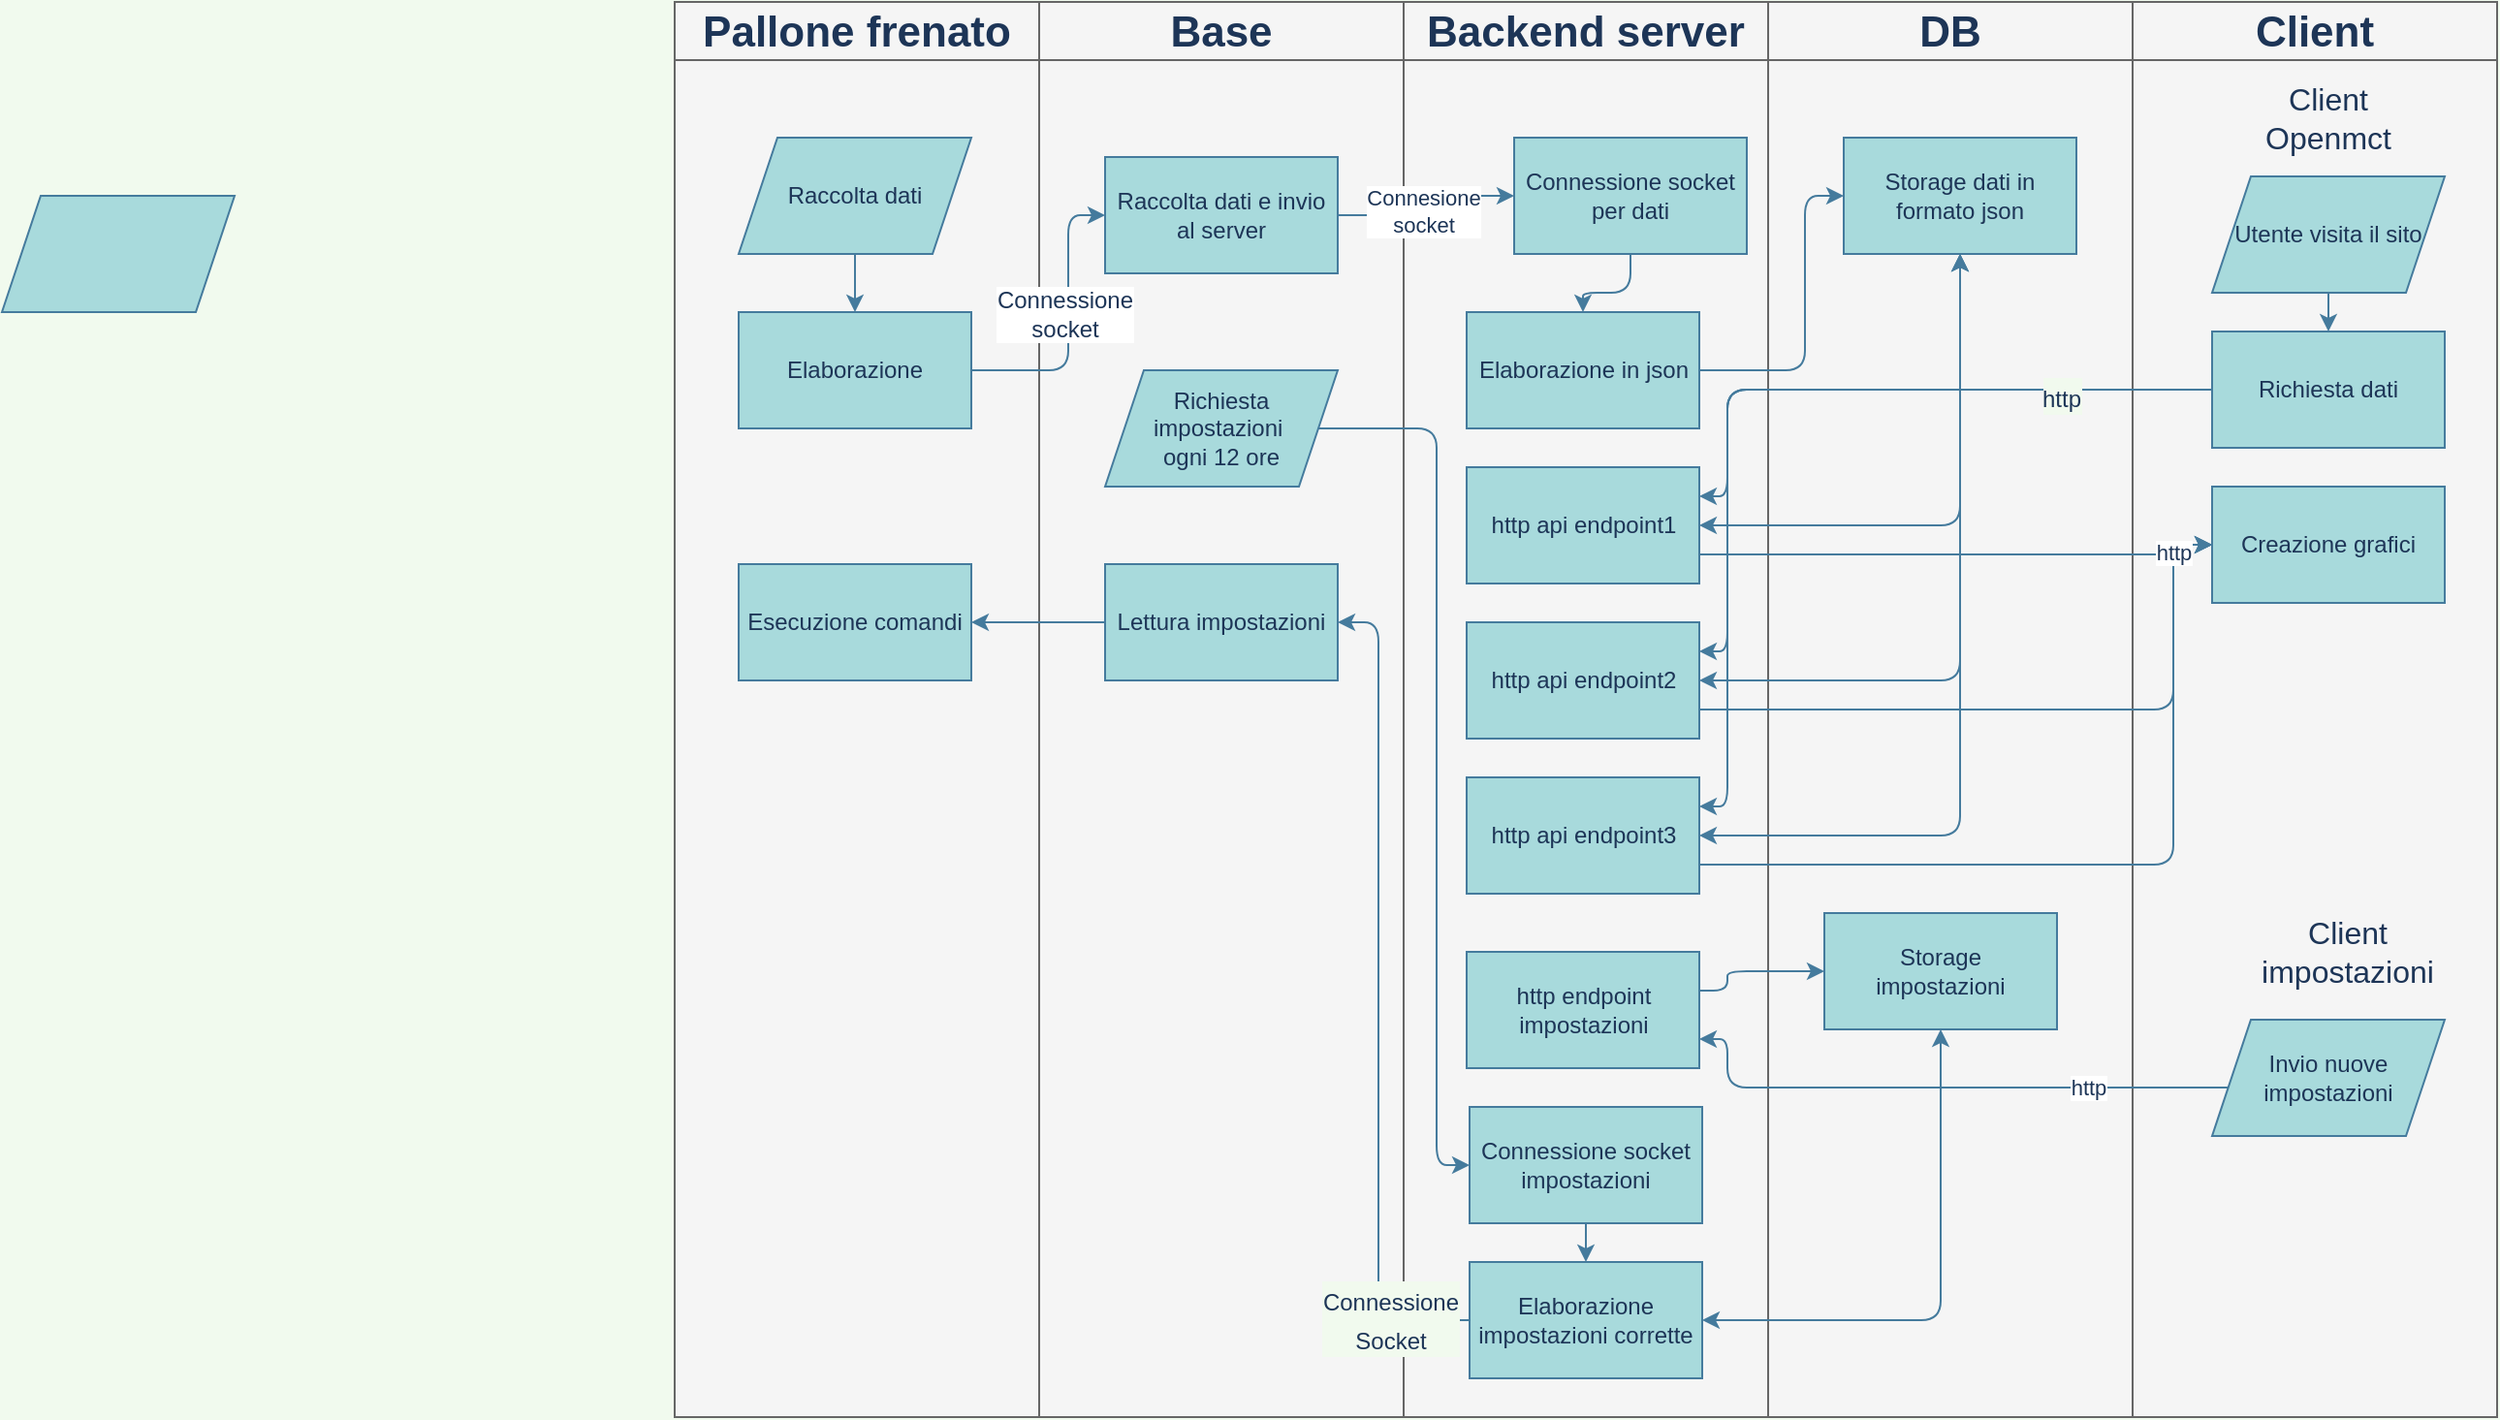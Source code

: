 <mxfile version="14.4.8" type="github"><diagram id="PwyaBWzQ6-fxvwa9Ljz5" name="Page-1"><mxGraphModel dx="1854" dy="549" grid="1" gridSize="10" guides="1" tooltips="1" connect="1" arrows="1" fold="1" page="1" pageScale="1" pageWidth="827" pageHeight="1169" background="#F1FAEE" math="0" shadow="0"><root><mxCell id="0"/><mxCell id="1" parent="0"/><mxCell id="lO-5r40bLBqvEmJkPMS4-18" value="" style="shape=table;html=1;whiteSpace=wrap;startSize=0;container=1;collapsible=0;childLayout=tableLayout;fillColor=#f5f5f5;strokeColor=#666666;fontColor=#333333;" vertex="1" parent="1"><mxGeometry x="-113" y="30" width="940" height="730" as="geometry"/></mxCell><mxCell id="lO-5r40bLBqvEmJkPMS4-19" value="" style="shape=partialRectangle;html=1;whiteSpace=wrap;collapsible=0;dropTarget=0;pointerEvents=0;fillColor=none;top=0;left=0;bottom=0;right=0;points=[[0,0.5],[1,0.5]];portConstraint=eastwest;strokeColor=#457B9D;fontColor=#1D3557;" vertex="1" parent="lO-5r40bLBqvEmJkPMS4-18"><mxGeometry width="940" height="30" as="geometry"/></mxCell><mxCell id="lO-5r40bLBqvEmJkPMS4-20" value="&lt;font style=&quot;font-size: 22px&quot;&gt;&lt;b&gt;Pallone frenato&lt;/b&gt;&lt;/font&gt;" style="shape=partialRectangle;html=1;whiteSpace=wrap;connectable=0;overflow=hidden;fillColor=none;top=0;left=0;bottom=0;right=0;strokeColor=#457B9D;fontColor=#1D3557;" vertex="1" parent="lO-5r40bLBqvEmJkPMS4-19"><mxGeometry width="188" height="30" as="geometry"/></mxCell><mxCell id="lO-5r40bLBqvEmJkPMS4-21" value="&lt;b&gt;&lt;font style=&quot;font-size: 22px&quot;&gt;Base&lt;/font&gt;&lt;/b&gt;" style="shape=partialRectangle;html=1;whiteSpace=wrap;connectable=0;overflow=hidden;fillColor=none;top=0;left=0;bottom=0;right=0;strokeColor=#457B9D;fontColor=#1D3557;" vertex="1" parent="lO-5r40bLBqvEmJkPMS4-19"><mxGeometry x="188" width="188" height="30" as="geometry"/></mxCell><mxCell id="lO-5r40bLBqvEmJkPMS4-22" value="&lt;font style=&quot;font-size: 22px&quot;&gt;&lt;b&gt;Backend server&lt;/b&gt;&lt;/font&gt;" style="shape=partialRectangle;html=1;whiteSpace=wrap;connectable=0;overflow=hidden;fillColor=none;top=0;left=0;bottom=0;right=0;strokeColor=#457B9D;fontColor=#1D3557;" vertex="1" parent="lO-5r40bLBqvEmJkPMS4-19"><mxGeometry x="376" width="188" height="30" as="geometry"/></mxCell><mxCell id="lO-5r40bLBqvEmJkPMS4-23" value="&lt;font style=&quot;font-size: 22px&quot;&gt;&lt;b&gt;DB&lt;/b&gt;&lt;/font&gt;" style="shape=partialRectangle;html=1;whiteSpace=wrap;connectable=0;overflow=hidden;fillColor=none;top=0;left=0;bottom=0;right=0;strokeColor=#457B9D;fontColor=#1D3557;" vertex="1" parent="lO-5r40bLBqvEmJkPMS4-19"><mxGeometry x="564" width="188" height="30" as="geometry"/></mxCell><mxCell id="lO-5r40bLBqvEmJkPMS4-24" value="&lt;font style=&quot;font-size: 22px&quot;&gt;&lt;b&gt;Client&lt;/b&gt;&lt;/font&gt;" style="shape=partialRectangle;html=1;whiteSpace=wrap;connectable=0;overflow=hidden;fillColor=none;top=0;left=0;bottom=0;right=0;strokeColor=#457B9D;fontColor=#1D3557;" vertex="1" parent="lO-5r40bLBqvEmJkPMS4-19"><mxGeometry x="752" width="188" height="30" as="geometry"/></mxCell><mxCell id="lO-5r40bLBqvEmJkPMS4-25" value="" style="shape=partialRectangle;html=1;whiteSpace=wrap;collapsible=0;dropTarget=0;pointerEvents=0;fillColor=none;top=0;left=0;bottom=0;right=0;points=[[0,0.5],[1,0.5]];portConstraint=eastwest;strokeColor=#457B9D;fontColor=#1D3557;" vertex="1" parent="lO-5r40bLBqvEmJkPMS4-18"><mxGeometry y="30" width="940" height="700" as="geometry"/></mxCell><mxCell id="lO-5r40bLBqvEmJkPMS4-26" value="" style="shape=partialRectangle;html=1;whiteSpace=wrap;connectable=0;overflow=hidden;fillColor=none;top=0;left=0;bottom=0;right=0;strokeColor=#457B9D;fontColor=#1D3557;" vertex="1" parent="lO-5r40bLBqvEmJkPMS4-25"><mxGeometry width="188" height="700" as="geometry"/></mxCell><mxCell id="lO-5r40bLBqvEmJkPMS4-27" value="" style="shape=partialRectangle;html=1;whiteSpace=wrap;connectable=0;overflow=hidden;fillColor=none;top=0;left=0;bottom=0;right=0;strokeColor=#457B9D;fontColor=#1D3557;" vertex="1" parent="lO-5r40bLBqvEmJkPMS4-25"><mxGeometry x="188" width="188" height="700" as="geometry"/></mxCell><mxCell id="lO-5r40bLBqvEmJkPMS4-28" value="" style="shape=partialRectangle;html=1;whiteSpace=wrap;connectable=0;overflow=hidden;fillColor=none;top=0;left=0;bottom=0;right=0;strokeColor=#457B9D;fontColor=#1D3557;" vertex="1" parent="lO-5r40bLBqvEmJkPMS4-25"><mxGeometry x="376" width="188" height="700" as="geometry"/></mxCell><mxCell id="lO-5r40bLBqvEmJkPMS4-29" value="" style="shape=partialRectangle;html=1;whiteSpace=wrap;connectable=0;overflow=hidden;fillColor=none;top=0;left=0;bottom=0;right=0;strokeColor=#457B9D;fontColor=#1D3557;" vertex="1" parent="lO-5r40bLBqvEmJkPMS4-25"><mxGeometry x="564" width="188" height="700" as="geometry"/></mxCell><mxCell id="lO-5r40bLBqvEmJkPMS4-30" value="" style="shape=partialRectangle;html=1;whiteSpace=wrap;connectable=0;overflow=hidden;fillColor=none;top=0;left=0;bottom=0;right=0;strokeColor=#457B9D;fontColor=#1D3557;" vertex="1" parent="lO-5r40bLBqvEmJkPMS4-25"><mxGeometry x="752" width="188" height="700" as="geometry"/></mxCell><mxCell id="lO-5r40bLBqvEmJkPMS4-31" value="" style="shape=parallelogram;perimeter=parallelogramPerimeter;whiteSpace=wrap;html=1;fixedSize=1;fillColor=#A8DADC;strokeColor=#457B9D;fontColor=#1D3557;" vertex="1" parent="1"><mxGeometry x="-460" y="130" width="120" height="60" as="geometry"/></mxCell><mxCell id="lO-5r40bLBqvEmJkPMS4-94" style="edgeStyle=orthogonalEdgeStyle;rounded=0;orthogonalLoop=1;jettySize=auto;html=1;entryX=0.5;entryY=0;entryDx=0;entryDy=0;strokeColor=#457B9D;fontColor=#1D3557;labelBackgroundColor=#F1FAEE;" edge="1" parent="1" source="lO-5r40bLBqvEmJkPMS4-32" target="lO-5r40bLBqvEmJkPMS4-37"><mxGeometry relative="1" as="geometry"/></mxCell><mxCell id="lO-5r40bLBqvEmJkPMS4-32" value="Raccolta dati" style="shape=parallelogram;perimeter=parallelogramPerimeter;whiteSpace=wrap;html=1;fixedSize=1;fillColor=#A8DADC;strokeColor=#457B9D;fontColor=#1D3557;" vertex="1" parent="1"><mxGeometry x="-80" y="100" width="120" height="60" as="geometry"/></mxCell><mxCell id="lO-5r40bLBqvEmJkPMS4-149" style="edgeStyle=orthogonalEdgeStyle;curved=0;rounded=1;sketch=0;orthogonalLoop=1;jettySize=auto;html=1;entryX=0;entryY=0.5;entryDx=0;entryDy=0;strokeColor=#457B9D;fillColor=#A8DADC;fontColor=#1D3557;" edge="1" parent="1" source="lO-5r40bLBqvEmJkPMS4-37" target="lO-5r40bLBqvEmJkPMS4-86"><mxGeometry relative="1" as="geometry"><Array as="points"><mxPoint x="90" y="220"/><mxPoint x="90" y="140"/></Array></mxGeometry></mxCell><mxCell id="lO-5r40bLBqvEmJkPMS4-151" value="&lt;font style=&quot;font-size: 12px&quot;&gt;Connessione&lt;br&gt;socket&lt;br&gt;&lt;/font&gt;" style="edgeLabel;html=1;align=center;verticalAlign=middle;resizable=0;points=[];fontColor=#1D3557;" vertex="1" connectable="0" parent="lO-5r40bLBqvEmJkPMS4-149"><mxGeometry x="0.066" y="2" relative="1" as="geometry"><mxPoint as="offset"/></mxGeometry></mxCell><mxCell id="lO-5r40bLBqvEmJkPMS4-37" value="Elaborazione" style="rounded=0;whiteSpace=wrap;html=1;fillColor=#A8DADC;strokeColor=#457B9D;fontColor=#1D3557;" vertex="1" parent="1"><mxGeometry x="-80" y="190" width="120" height="60" as="geometry"/></mxCell><mxCell id="lO-5r40bLBqvEmJkPMS4-103" style="edgeStyle=orthogonalEdgeStyle;rounded=1;orthogonalLoop=1;jettySize=auto;html=1;entryX=0.5;entryY=0;entryDx=0;entryDy=0;strokeColor=#457B9D;fontColor=#1D3557;labelBackgroundColor=#F1FAEE;" edge="1" parent="1" source="lO-5r40bLBqvEmJkPMS4-45" target="lO-5r40bLBqvEmJkPMS4-88"><mxGeometry relative="1" as="geometry"/></mxCell><mxCell id="lO-5r40bLBqvEmJkPMS4-45" value="Connessione socket per dati" style="rounded=0;whiteSpace=wrap;html=1;fillColor=#A8DADC;strokeColor=#457B9D;fontColor=#1D3557;" vertex="1" parent="1"><mxGeometry x="320" y="100" width="120" height="60" as="geometry"/></mxCell><mxCell id="lO-5r40bLBqvEmJkPMS4-50" value="Storage dati in formato json" style="rounded=0;whiteSpace=wrap;html=1;fillColor=#A8DADC;strokeColor=#457B9D;fontColor=#1D3557;" vertex="1" parent="1"><mxGeometry x="490" y="100" width="120" height="60" as="geometry"/></mxCell><mxCell id="lO-5r40bLBqvEmJkPMS4-123" style="edgeStyle=orthogonalEdgeStyle;rounded=1;orthogonalLoop=1;jettySize=auto;html=1;exitX=1;exitY=0.75;exitDx=0;exitDy=0;strokeColor=#457B9D;fontColor=#1D3557;labelBackgroundColor=#F1FAEE;" edge="1" parent="1" source="lO-5r40bLBqvEmJkPMS4-56"><mxGeometry relative="1" as="geometry"><mxPoint x="680" y="310" as="targetPoint"/><Array as="points"><mxPoint x="660" y="315"/><mxPoint x="660" y="310"/></Array></mxGeometry></mxCell><mxCell id="lO-5r40bLBqvEmJkPMS4-56" value="http api endpoint1&lt;span style=&quot;color: rgba(0 , 0 , 0 , 0) ; font-family: monospace ; font-size: 0px&quot;&gt;%3CmxGraphModel%3E%3Croot%3E%3CmxCell%20id%3D%220%22%2F%3E%3CmxCell%20id%3D%221%22%20parent%3D%220%22%2F%3E%3CmxCell%20id%3D%222%22%20value%3D%22Lane%203%22%20style%3D%22swimlane%3Bhtml%3D1%3BstartSize%3D20%3B%22%20vertex%3D%221%22%20parent%3D%221%22%3E%3CmxGeometry%20x%3D%22470%22%20y%3D%2260%22%20width%3D%22120%22%20height%3D%22460%22%20as%3D%22geometry%22%2F%3E%3C%2FmxCell%3E%3C%2Froot%3E%3C%2FmxGraphModel%3E&lt;/span&gt;" style="rounded=0;whiteSpace=wrap;html=1;fillColor=#A8DADC;strokeColor=#457B9D;fontColor=#1D3557;" vertex="1" parent="1"><mxGeometry x="295.5" y="270" width="120" height="60" as="geometry"/></mxCell><mxCell id="lO-5r40bLBqvEmJkPMS4-121" style="edgeStyle=orthogonalEdgeStyle;rounded=1;orthogonalLoop=1;jettySize=auto;html=1;exitX=1;exitY=0.75;exitDx=0;exitDy=0;entryX=0;entryY=0.5;entryDx=0;entryDy=0;strokeColor=#457B9D;fontColor=#1D3557;labelBackgroundColor=#F1FAEE;" edge="1" parent="1" source="lO-5r40bLBqvEmJkPMS4-58" target="lO-5r40bLBqvEmJkPMS4-65"><mxGeometry relative="1" as="geometry"><Array as="points"><mxPoint x="660" y="475"/><mxPoint x="660" y="310"/></Array></mxGeometry></mxCell><mxCell id="lO-5r40bLBqvEmJkPMS4-58" value="http api endpoint3&lt;span style=&quot;color: rgba(0 , 0 , 0 , 0) ; font-family: monospace ; font-size: 0px&quot;&gt;%3CmxGraphModel%3E%3Croot%3E%3CmxCell%20id%3D%220%22%2F%3E%3CmxCell%20id%3D%221%22%20parent%3D%220%22%2F%3E%3CmxCell%20id%3D%222%22%20value%3D%22Lane%203%22%20style%3D%22swimlane%3Bhtml%3D1%3BstartSize%3D20%3B%22%20vertex%3D%221%22%20parent%3D%221%22%3E%3CmxGeometry%20x%3D%22470%22%20y%3D%2260%22%20width%3D%22120%22%20height%3D%22460%22%20as%3D%22geometry%22%2F%3E%3C%2FmxCell%3E%3C%2Froot%3E%3C%2FmxGraphModel%3E&lt;/span&gt;" style="rounded=0;whiteSpace=wrap;html=1;fillColor=#A8DADC;strokeColor=#457B9D;fontColor=#1D3557;" vertex="1" parent="1"><mxGeometry x="295.5" y="430" width="120" height="60" as="geometry"/></mxCell><mxCell id="lO-5r40bLBqvEmJkPMS4-120" style="edgeStyle=orthogonalEdgeStyle;rounded=1;orthogonalLoop=1;jettySize=auto;html=1;exitX=1;exitY=0.75;exitDx=0;exitDy=0;entryX=0;entryY=0.5;entryDx=0;entryDy=0;strokeColor=#457B9D;fontColor=#1D3557;labelBackgroundColor=#F1FAEE;" edge="1" parent="1" source="lO-5r40bLBqvEmJkPMS4-59" target="lO-5r40bLBqvEmJkPMS4-65"><mxGeometry relative="1" as="geometry"><Array as="points"><mxPoint x="660" y="395"/><mxPoint x="660" y="310"/></Array></mxGeometry></mxCell><mxCell id="lO-5r40bLBqvEmJkPMS4-152" value="http" style="edgeLabel;html=1;align=center;verticalAlign=middle;resizable=0;points=[];fontColor=#1D3557;" vertex="1" connectable="0" parent="lO-5r40bLBqvEmJkPMS4-120"><mxGeometry x="0.866" relative="1" as="geometry"><mxPoint as="offset"/></mxGeometry></mxCell><mxCell id="lO-5r40bLBqvEmJkPMS4-59" value="http api endpoint2&lt;span style=&quot;color: rgba(0 , 0 , 0 , 0) ; font-family: monospace ; font-size: 0px&quot;&gt;%3CmxGraphModel%3E%3Croot%3E%3CmxCell%20id%3D%220%22%2F%3E%3CmxCell%20id%3D%221%22%20parent%3D%220%22%2F%3E%3CmxCell%20id%3D%222%22%20value%3D%22Lane%203%22%20style%3D%22swimlane%3Bhtml%3D1%3BstartSize%3D20%3B%22%20vertex%3D%221%22%20parent%3D%221%22%3E%3CmxGeometry%20x%3D%22470%22%20y%3D%2260%22%20width%3D%22120%22%20height%3D%22460%22%20as%3D%22geometry%22%2F%3E%3C%2FmxCell%3E%3C%2Froot%3E%3C%2FmxGraphModel%3&lt;/span&gt;" style="rounded=0;whiteSpace=wrap;html=1;fillColor=#A8DADC;strokeColor=#457B9D;fontColor=#1D3557;" vertex="1" parent="1"><mxGeometry x="295.5" y="350" width="120" height="60" as="geometry"/></mxCell><mxCell id="lO-5r40bLBqvEmJkPMS4-146" style="edgeStyle=orthogonalEdgeStyle;rounded=1;orthogonalLoop=1;jettySize=auto;html=1;exitX=0.5;exitY=1;exitDx=0;exitDy=0;entryX=0.5;entryY=0;entryDx=0;entryDy=0;strokeColor=#457B9D;fontSize=16;fontColor=#1D3557;labelBackgroundColor=#F1FAEE;" edge="1" parent="1" source="lO-5r40bLBqvEmJkPMS4-62" target="lO-5r40bLBqvEmJkPMS4-64"><mxGeometry relative="1" as="geometry"/></mxCell><mxCell id="lO-5r40bLBqvEmJkPMS4-62" value="Utente visita il sito" style="shape=parallelogram;perimeter=parallelogramPerimeter;whiteSpace=wrap;html=1;fixedSize=1;fillColor=#A8DADC;strokeColor=#457B9D;fontColor=#1D3557;" vertex="1" parent="1"><mxGeometry x="680" y="120" width="120" height="60" as="geometry"/></mxCell><mxCell id="lO-5r40bLBqvEmJkPMS4-116" style="edgeStyle=orthogonalEdgeStyle;rounded=1;orthogonalLoop=1;jettySize=auto;html=1;entryX=1;entryY=0.25;entryDx=0;entryDy=0;strokeColor=#457B9D;fontColor=#1D3557;labelBackgroundColor=#F1FAEE;" edge="1" parent="1" source="lO-5r40bLBqvEmJkPMS4-64" target="lO-5r40bLBqvEmJkPMS4-56"><mxGeometry relative="1" as="geometry"><Array as="points"><mxPoint x="430" y="230"/><mxPoint x="430" y="285"/></Array></mxGeometry></mxCell><mxCell id="lO-5r40bLBqvEmJkPMS4-117" style="edgeStyle=orthogonalEdgeStyle;rounded=1;orthogonalLoop=1;jettySize=auto;html=1;entryX=1;entryY=0.25;entryDx=0;entryDy=0;strokeColor=#457B9D;fontColor=#1D3557;labelBackgroundColor=#F1FAEE;" edge="1" parent="1" source="lO-5r40bLBqvEmJkPMS4-64" target="lO-5r40bLBqvEmJkPMS4-59"><mxGeometry relative="1" as="geometry"><Array as="points"><mxPoint x="430" y="230"/><mxPoint x="430" y="365"/></Array></mxGeometry></mxCell><mxCell id="lO-5r40bLBqvEmJkPMS4-118" style="edgeStyle=orthogonalEdgeStyle;rounded=1;orthogonalLoop=1;jettySize=auto;html=1;entryX=1;entryY=0.25;entryDx=0;entryDy=0;strokeColor=#457B9D;fontColor=#1D3557;labelBackgroundColor=#F1FAEE;" edge="1" parent="1" source="lO-5r40bLBqvEmJkPMS4-64" target="lO-5r40bLBqvEmJkPMS4-58"><mxGeometry relative="1" as="geometry"><Array as="points"><mxPoint x="430" y="230"/><mxPoint x="430" y="445"/></Array></mxGeometry></mxCell><mxCell id="lO-5r40bLBqvEmJkPMS4-145" value="&lt;font style=&quot;font-size: 12px&quot;&gt;http&lt;/font&gt;" style="edgeLabel;html=1;align=center;verticalAlign=middle;resizable=0;points=[];fontSize=16;fontColor=#1D3557;labelBackgroundColor=#F1FAEE;" vertex="1" connectable="0" parent="lO-5r40bLBqvEmJkPMS4-118"><mxGeometry x="-0.674" y="3" relative="1" as="geometry"><mxPoint as="offset"/></mxGeometry></mxCell><mxCell id="lO-5r40bLBqvEmJkPMS4-64" value="Richiesta dati" style="rounded=0;whiteSpace=wrap;html=1;fillColor=#A8DADC;strokeColor=#457B9D;fontColor=#1D3557;" vertex="1" parent="1"><mxGeometry x="680" y="200" width="120" height="60" as="geometry"/></mxCell><mxCell id="lO-5r40bLBqvEmJkPMS4-65" value="Creazione grafici" style="rounded=0;whiteSpace=wrap;html=1;fillColor=#A8DADC;strokeColor=#457B9D;fontColor=#1D3557;" vertex="1" parent="1"><mxGeometry x="680" y="280" width="120" height="60" as="geometry"/></mxCell><mxCell id="lO-5r40bLBqvEmJkPMS4-79" value="&lt;font style=&quot;font-size: 16px&quot;&gt;Client&lt;br&gt;Openmct&lt;/font&gt;" style="text;html=1;strokeColor=none;fillColor=none;align=center;verticalAlign=middle;whiteSpace=wrap;rounded=0;fontColor=#1D3557;" vertex="1" parent="1"><mxGeometry x="720" y="80" width="40" height="20" as="geometry"/></mxCell><mxCell id="lO-5r40bLBqvEmJkPMS4-126" style="edgeStyle=orthogonalEdgeStyle;rounded=1;orthogonalLoop=1;jettySize=auto;html=1;entryX=1;entryY=0.75;entryDx=0;entryDy=0;strokeColor=#457B9D;fontSize=16;fontColor=#1D3557;labelBackgroundColor=#F1FAEE;" edge="1" parent="1" source="lO-5r40bLBqvEmJkPMS4-82" target="lO-5r40bLBqvEmJkPMS4-84"><mxGeometry relative="1" as="geometry"><Array as="points"><mxPoint x="430" y="590"/><mxPoint x="430" y="565"/></Array></mxGeometry></mxCell><mxCell id="lO-5r40bLBqvEmJkPMS4-153" value="http" style="edgeLabel;html=1;align=center;verticalAlign=middle;resizable=0;points=[];fontColor=#1D3557;" vertex="1" connectable="0" parent="lO-5r40bLBqvEmJkPMS4-126"><mxGeometry x="-0.514" relative="1" as="geometry"><mxPoint as="offset"/></mxGeometry></mxCell><mxCell id="lO-5r40bLBqvEmJkPMS4-82" value="Invio nuove impostazioni" style="shape=parallelogram;perimeter=parallelogramPerimeter;whiteSpace=wrap;html=1;fixedSize=1;fillColor=#A8DADC;strokeColor=#457B9D;fontColor=#1D3557;" vertex="1" parent="1"><mxGeometry x="680" y="555" width="120" height="60" as="geometry"/></mxCell><mxCell id="lO-5r40bLBqvEmJkPMS4-134" style="edgeStyle=orthogonalEdgeStyle;rounded=1;orthogonalLoop=1;jettySize=auto;html=1;entryX=0;entryY=0.5;entryDx=0;entryDy=0;strokeColor=#457B9D;fontSize=16;fontColor=#1D3557;labelBackgroundColor=#F1FAEE;" edge="1" parent="1" source="lO-5r40bLBqvEmJkPMS4-83" target="lO-5r40bLBqvEmJkPMS4-87"><mxGeometry relative="1" as="geometry"><Array as="points"><mxPoint x="280" y="250"/><mxPoint x="280" y="630"/></Array></mxGeometry></mxCell><mxCell id="lO-5r40bLBqvEmJkPMS4-83" value="Richiesta impostazioni&amp;nbsp;&lt;br&gt;ogni 12 ore" style="shape=parallelogram;perimeter=parallelogramPerimeter;whiteSpace=wrap;html=1;fixedSize=1;fillColor=#A8DADC;strokeColor=#457B9D;fontColor=#1D3557;" vertex="1" parent="1"><mxGeometry x="109" y="220" width="120" height="60" as="geometry"/></mxCell><mxCell id="lO-5r40bLBqvEmJkPMS4-127" style="edgeStyle=orthogonalEdgeStyle;rounded=1;orthogonalLoop=1;jettySize=auto;html=1;entryX=0;entryY=0.5;entryDx=0;entryDy=0;strokeColor=#457B9D;fontSize=16;fontColor=#1D3557;labelBackgroundColor=#F1FAEE;" edge="1" parent="1" source="lO-5r40bLBqvEmJkPMS4-84" target="lO-5r40bLBqvEmJkPMS4-85"><mxGeometry relative="1" as="geometry"><Array as="points"><mxPoint x="430" y="540"/><mxPoint x="430" y="530"/></Array></mxGeometry></mxCell><mxCell id="lO-5r40bLBqvEmJkPMS4-84" value="http endpoint impostazioni" style="rounded=0;whiteSpace=wrap;html=1;fillColor=#A8DADC;strokeColor=#457B9D;fontColor=#1D3557;" vertex="1" parent="1"><mxGeometry x="295.5" y="520" width="120" height="60" as="geometry"/></mxCell><mxCell id="lO-5r40bLBqvEmJkPMS4-85" value="Storage &lt;br&gt;impostazioni" style="rounded=0;whiteSpace=wrap;html=1;fillColor=#A8DADC;strokeColor=#457B9D;fontColor=#1D3557;" vertex="1" parent="1"><mxGeometry x="480" y="500" width="120" height="60" as="geometry"/></mxCell><mxCell id="lO-5r40bLBqvEmJkPMS4-147" style="edgeStyle=orthogonalEdgeStyle;curved=0;rounded=1;sketch=0;orthogonalLoop=1;jettySize=auto;html=1;entryX=0;entryY=0.5;entryDx=0;entryDy=0;strokeColor=#457B9D;fillColor=#A8DADC;fontColor=#1D3557;" edge="1" parent="1" source="lO-5r40bLBqvEmJkPMS4-86" target="lO-5r40bLBqvEmJkPMS4-45"><mxGeometry relative="1" as="geometry"><Array as="points"><mxPoint x="290" y="140"/><mxPoint x="290" y="130"/></Array></mxGeometry></mxCell><mxCell id="lO-5r40bLBqvEmJkPMS4-148" value="Connesione&lt;br&gt;socket" style="edgeLabel;html=1;align=center;verticalAlign=middle;resizable=0;points=[];fontColor=#1D3557;" vertex="1" connectable="0" parent="lO-5r40bLBqvEmJkPMS4-147"><mxGeometry x="-0.13" y="2" relative="1" as="geometry"><mxPoint as="offset"/></mxGeometry></mxCell><mxCell id="lO-5r40bLBqvEmJkPMS4-86" value="Raccolta dati e invio al server" style="rounded=0;whiteSpace=wrap;html=1;fillColor=#A8DADC;strokeColor=#457B9D;fontColor=#1D3557;" vertex="1" parent="1"><mxGeometry x="109" y="110" width="120" height="60" as="geometry"/></mxCell><mxCell id="lO-5r40bLBqvEmJkPMS4-87" value="Connessione socket impostazioni" style="rounded=0;whiteSpace=wrap;html=1;fillColor=#A8DADC;strokeColor=#457B9D;fontColor=#1D3557;" vertex="1" parent="1"><mxGeometry x="297" y="600" width="120" height="60" as="geometry"/></mxCell><mxCell id="lO-5r40bLBqvEmJkPMS4-104" style="edgeStyle=orthogonalEdgeStyle;rounded=1;orthogonalLoop=1;jettySize=auto;html=1;entryX=0;entryY=0.5;entryDx=0;entryDy=0;strokeColor=#457B9D;fontColor=#1D3557;labelBackgroundColor=#F1FAEE;" edge="1" parent="1" source="lO-5r40bLBqvEmJkPMS4-88" target="lO-5r40bLBqvEmJkPMS4-50"><mxGeometry relative="1" as="geometry"><Array as="points"><mxPoint x="470" y="220"/><mxPoint x="470" y="130"/></Array></mxGeometry></mxCell><mxCell id="lO-5r40bLBqvEmJkPMS4-88" value="Elaborazione in json" style="rounded=0;whiteSpace=wrap;html=1;fillColor=#A8DADC;strokeColor=#457B9D;fontColor=#1D3557;" vertex="1" parent="1"><mxGeometry x="295.5" y="190" width="120" height="60" as="geometry"/></mxCell><mxCell id="lO-5r40bLBqvEmJkPMS4-141" style="edgeStyle=orthogonalEdgeStyle;rounded=1;orthogonalLoop=1;jettySize=auto;html=1;strokeColor=#457B9D;fontSize=16;fontColor=#1D3557;labelBackgroundColor=#F1FAEE;" edge="1" parent="1" source="lO-5r40bLBqvEmJkPMS4-89" target="lO-5r40bLBqvEmJkPMS4-91"><mxGeometry relative="1" as="geometry"/></mxCell><mxCell id="lO-5r40bLBqvEmJkPMS4-89" value="Lettura impostazioni" style="rounded=0;whiteSpace=wrap;html=1;fillColor=#A8DADC;strokeColor=#457B9D;fontColor=#1D3557;" vertex="1" parent="1"><mxGeometry x="109" y="320" width="120" height="60" as="geometry"/></mxCell><mxCell id="lO-5r40bLBqvEmJkPMS4-91" value="Esecuzione comandi" style="rounded=0;whiteSpace=wrap;html=1;fillColor=#A8DADC;strokeColor=#457B9D;fontColor=#1D3557;" vertex="1" parent="1"><mxGeometry x="-80" y="320" width="120" height="60" as="geometry"/></mxCell><mxCell id="lO-5r40bLBqvEmJkPMS4-113" value="" style="endArrow=classic;startArrow=classic;html=1;strokeColor=#457B9D;exitX=1;exitY=0.5;exitDx=0;exitDy=0;fontColor=#1D3557;labelBackgroundColor=#F1FAEE;" edge="1" parent="1" source="lO-5r40bLBqvEmJkPMS4-56"><mxGeometry width="50" height="50" relative="1" as="geometry"><mxPoint x="500" y="210" as="sourcePoint"/><mxPoint x="550" y="160" as="targetPoint"/><Array as="points"><mxPoint x="550" y="300"/></Array></mxGeometry></mxCell><mxCell id="lO-5r40bLBqvEmJkPMS4-114" value="" style="endArrow=classic;startArrow=classic;html=1;strokeColor=#457B9D;exitX=1;exitY=0.5;exitDx=0;exitDy=0;entryX=0.5;entryY=1;entryDx=0;entryDy=0;fontColor=#1D3557;labelBackgroundColor=#F1FAEE;" edge="1" parent="1" source="lO-5r40bLBqvEmJkPMS4-59" target="lO-5r40bLBqvEmJkPMS4-50"><mxGeometry width="50" height="50" relative="1" as="geometry"><mxPoint x="330" y="350" as="sourcePoint"/><mxPoint x="550" y="170" as="targetPoint"/><Array as="points"><mxPoint x="550" y="380"/></Array></mxGeometry></mxCell><mxCell id="lO-5r40bLBqvEmJkPMS4-115" value="" style="endArrow=classic;startArrow=classic;html=1;strokeColor=#457B9D;exitX=1;exitY=0.5;exitDx=0;exitDy=0;fontColor=#1D3557;labelBackgroundColor=#F1FAEE;" edge="1" parent="1" source="lO-5r40bLBqvEmJkPMS4-58"><mxGeometry width="50" height="50" relative="1" as="geometry"><mxPoint x="330" y="450" as="sourcePoint"/><mxPoint x="550" y="160" as="targetPoint"/><Array as="points"><mxPoint x="550" y="460"/></Array></mxGeometry></mxCell><mxCell id="lO-5r40bLBqvEmJkPMS4-124" value="&lt;span style=&quot;font-weight: normal&quot;&gt;Client&lt;br&gt;impostazioni&lt;br&gt;&lt;/span&gt;" style="text;html=1;strokeColor=none;fillColor=none;align=center;verticalAlign=middle;whiteSpace=wrap;rounded=0;fontSize=16;fontStyle=1;fontColor=#1D3557;" vertex="1" parent="1"><mxGeometry x="730" y="510" width="40" height="20" as="geometry"/></mxCell><mxCell id="lO-5r40bLBqvEmJkPMS4-128" value="" style="endArrow=classic;startArrow=classic;html=1;strokeColor=#457B9D;fontSize=16;exitX=0.5;exitY=1;exitDx=0;exitDy=0;entryX=1;entryY=0.5;entryDx=0;entryDy=0;fontColor=#1D3557;labelBackgroundColor=#F1FAEE;" edge="1" parent="1" source="lO-5r40bLBqvEmJkPMS4-85" target="lO-5r40bLBqvEmJkPMS4-129"><mxGeometry width="50" height="50" relative="1" as="geometry"><mxPoint x="330" y="580" as="sourcePoint"/><mxPoint x="380" y="530" as="targetPoint"/><Array as="points"><mxPoint x="540" y="710"/></Array></mxGeometry></mxCell><mxCell id="lO-5r40bLBqvEmJkPMS4-140" style="edgeStyle=orthogonalEdgeStyle;rounded=1;orthogonalLoop=1;jettySize=auto;html=1;entryX=1;entryY=0.5;entryDx=0;entryDy=0;strokeColor=#457B9D;fontSize=16;fontColor=#1D3557;labelBackgroundColor=#F1FAEE;" edge="1" parent="1" source="lO-5r40bLBqvEmJkPMS4-129" target="lO-5r40bLBqvEmJkPMS4-89"><mxGeometry relative="1" as="geometry"><Array as="points"><mxPoint x="250" y="710"/><mxPoint x="250" y="350"/></Array></mxGeometry></mxCell><mxCell id="lO-5r40bLBqvEmJkPMS4-144" value="&lt;span style=&quot;font-size: 12px&quot;&gt;Connessione&lt;br&gt;Socket&lt;br&gt;&lt;/span&gt;" style="edgeLabel;html=1;align=center;verticalAlign=middle;resizable=0;points=[];fontSize=16;fontColor=#1D3557;labelBackgroundColor=#F1FAEE;" vertex="1" connectable="0" parent="lO-5r40bLBqvEmJkPMS4-140"><mxGeometry x="0.186" y="2" relative="1" as="geometry"><mxPoint x="7.5" y="206" as="offset"/></mxGeometry></mxCell><mxCell id="lO-5r40bLBqvEmJkPMS4-129" value="Elaborazione impostazioni corrette" style="rounded=0;whiteSpace=wrap;html=1;fillColor=#A8DADC;strokeColor=#457B9D;fontColor=#1D3557;" vertex="1" parent="1"><mxGeometry x="297" y="680" width="120" height="60" as="geometry"/></mxCell><mxCell id="lO-5r40bLBqvEmJkPMS4-139" value="" style="endArrow=classic;html=1;strokeColor=#457B9D;fontSize=16;exitX=0.5;exitY=1;exitDx=0;exitDy=0;entryX=0.5;entryY=0;entryDx=0;entryDy=0;fontColor=#1D3557;labelBackgroundColor=#F1FAEE;" edge="1" parent="1" source="lO-5r40bLBqvEmJkPMS4-87" target="lO-5r40bLBqvEmJkPMS4-129"><mxGeometry width="50" height="50" relative="1" as="geometry"><mxPoint x="330" y="530" as="sourcePoint"/><mxPoint x="380" y="480" as="targetPoint"/></mxGeometry></mxCell></root></mxGraphModel></diagram></mxfile>